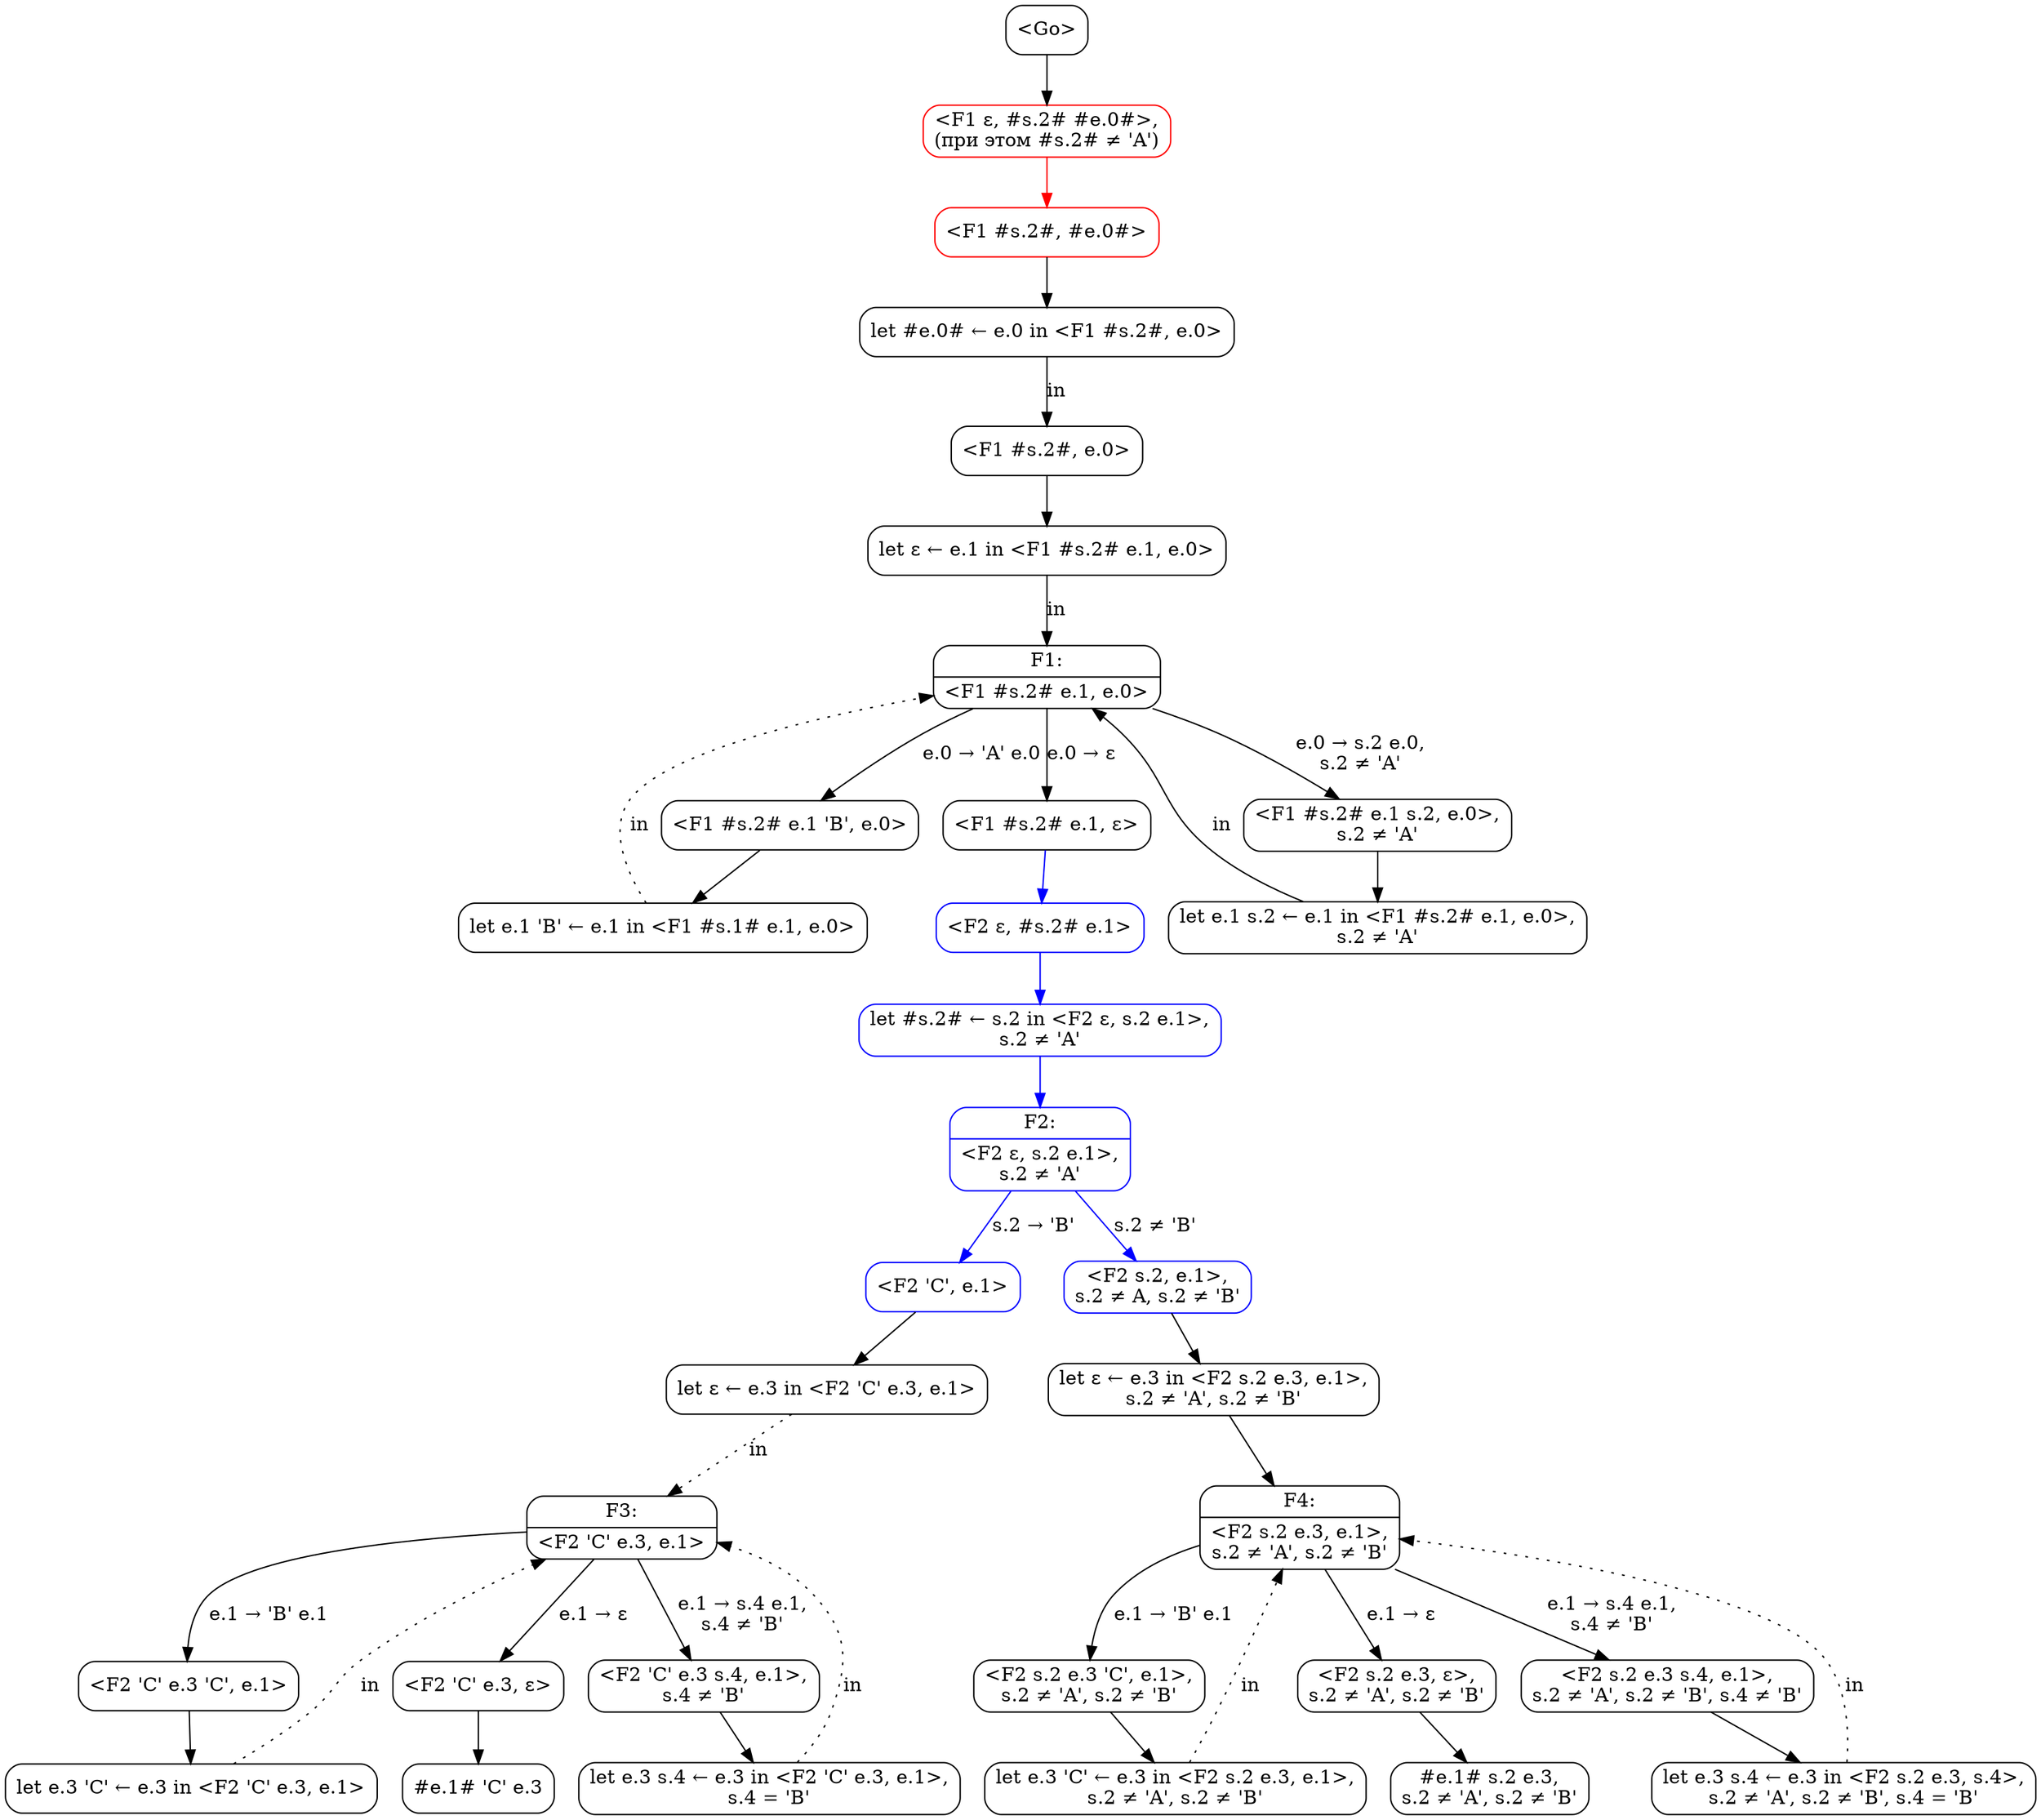 digraph {
  node [shape=box, style=rounded];

  C0 [label="<Go>"];
  C1 [label="<F1 ε, #s.2# #e.0#>,\n(при этом #s.2# ≠ 'A')", color=red];
  C0 -> C1;
  C2 [label="<F1 #s.2#, #e.0#>", color=red];
  C1 -> C2 [color=red];
  C3 [label="let #e.0# ← e.0 in <F1 #s.2#, e.0>"];
  C2 -> C3;
  C4 [label="<F1 #s.2#, e.0>"];
  C3 -> C4 [label="in"];
  C5 [label="let ε ← e.1 in <F1 #s.2# e.1, e.0>"];
  C4 -> C5;
  F1 [shape=record, label="{F1:|\<F1 #s.2# e.1, e.0\>}"];
  C5 -> F1 [label="in"];
  C6 [label="<F1 #s.2# e.1 'B', e.0>"];
  F1 -> C6 [label="e.0 → 'A' e.0"];
  C7 [label="let e.1 'B' ← e.1 in <F1 #s.1# e.1, e.0>"];
  C6 -> C7;
  C7 -> F1 [label="in", style=dotted];
  C8 [label="<F1 #s.2# e.1 s.2, e.0>,\ns.2 ≠ 'A'"];
  F1 -> C8 [label="e.0 → s.2 e.0,\ns.2 ≠ 'A'"];
  C9 [label="let e.1 s.2 ← e.1 in <F1 #s.2# e.1, e.0>,\ns.2 ≠ 'A'"];
  C8 -> C9;
  C9 -> F1 [label="in"];
  C10 [label="<F1 #s.2# e.1, ε>"];
  F1 -> C10 [label="e.0 → ε"];
  C11 [label="<F2 ε, #s.2# e.1>", color=blue];
  C10 -> C11 [color=blue];
  C12 [label="let #s.2# ← s.2 in <F2 ε, s.2 e.1>,\ns.2 ≠ 'A'", color=blue];
  C11 -> C12 [color=blue];
  F2 [shape=record, label="{F2:|\<F2 ε, s.2 e.1\>,\ns.2 ≠ 'A'}", color=blue];
  C12 -> F2 [color=blue];
  C13 [label="<F2 'C', e.1>", color=blue];
  F2 -> C13 [label="s.2 → 'B'", color=blue];
  C14 [label="<F2 s.2, e.1>,\ns.2 ≠ A, s.2 ≠ 'B'", color=blue];
  F2 -> C14 [label="s.2 ≠ 'B'", color=blue];
  C15 [label="let ε ← e.3 in <F2 'C' e.3, e.1>"];
  C13 -> C15;
  F3 [shape=record, label="{F3:|\<F2 'C' e.3, e.1\>}"];
  C15 -> F3 [label="in", style=dotted];
  C16 [label="<F2 'C' e.3 'C', e.1>"];
  F3 -> C16 [label="e.1 → 'B' e.1"];
  C17 [label="let e.3 'C' ← e.3 in <F2 'C' e.3, e.1>"];
  C16 -> C17;
  C17 -> F3 [label="in", style=dotted];
  C18 [label="<F2 'C' e.3 s.4, e.1>,\ns.4 ≠ 'B'"];
  F3 -> C18 [label="e.1 → s.4 e.1,\ns.4 ≠ 'B'"];
  C19 [label="let e.3 s.4 ← e.3 in <F2 'C' e.3, e.1>,\ns.4 = 'B'"];
  C18 -> C19;
  C19 -> F3 [label="in", style=dotted];
  C20 [label="<F2 'C' e.3, ε>"];
  F3 -> C20 [label="e.1 → ε"];
  C21 [label="#e.1# 'C' e.3"];
  C20 -> C21;
  C22 [label="let ε ← e.3 in <F2 s.2 e.3, e.1>,\ns.2 ≠ 'A', s.2 ≠ 'B'"];
  C14 -> C22;
  F4 [shape=record, label="{F4:|\<F2 s.2 e.3, e.1\>,\ns.2 ≠ 'A', s.2 ≠ 'B'}"];
  C22 -> F4;
  C23 [label="<F2 s.2 e.3 'C', e.1>,\ns.2 ≠ 'A', s.2 ≠ 'B'"];
  F4 -> C23 [label="e.1 → 'B' e.1"];
  C24 [label="let e.3 'C' ← e.3 in <F2 s.2 e.3, e.1>,\ns.2 ≠ 'A', s.2 ≠ 'B'"];
  C23 -> C24;
  C24 -> F4 [label="in", style=dotted];
  C25 [label="<F2 s.2 e.3 s.4, e.1>,\ns.2 ≠ 'A', s.2 ≠ 'B', s.4 ≠ 'B'"];
  F4 -> C25 [label="e.1 → s.4 e.1,\ns.4 ≠ 'B'"];
  C26 [label="let e.3 s.4 ← e.3 in <F2 s.2 e.3, s.4>,\ns.2 ≠ 'A', s.2 ≠ 'B', s.4 = 'B'"];
  C25 -> C26;
  C26 -> F4 [label="in", style=dotted];
  C27 [label="<F2 s.2 e.3, ε>,\ns.2 ≠ 'A', s.2 ≠ 'B'"];
  F4 -> C27 [label="e.1 → ε"];
  C28 [label="#e.1# s.2 e.3,\ns.2 ≠ 'A', s.2 ≠ 'B'"];
  C27 -> C28;
}
